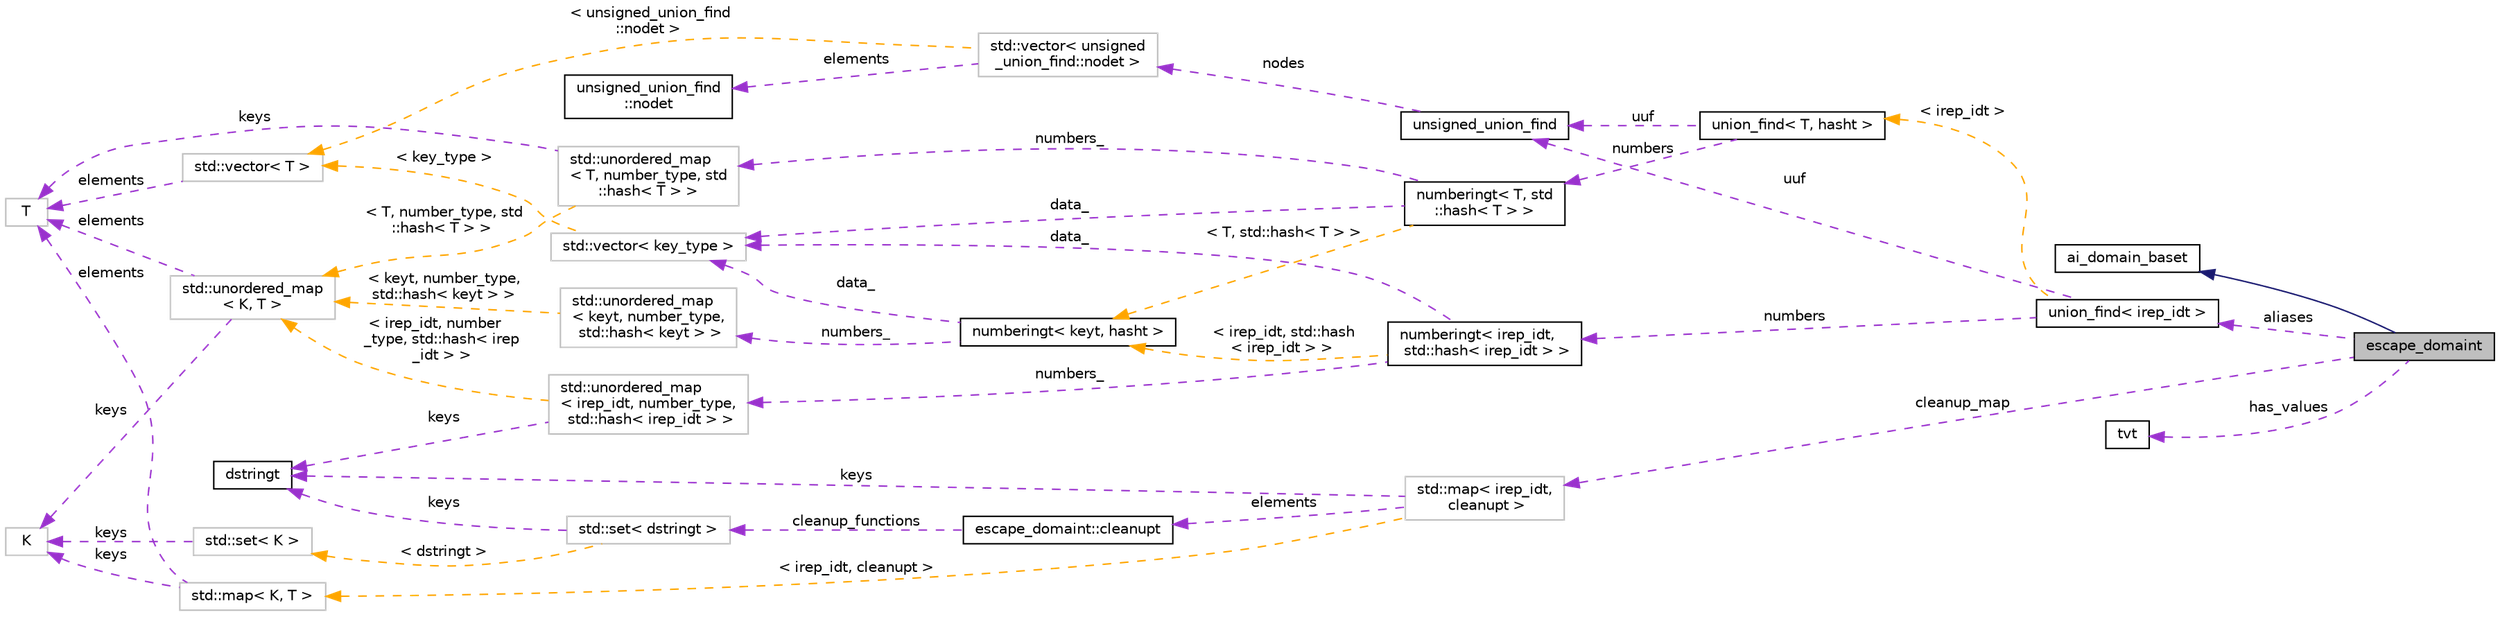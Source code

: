 digraph "escape_domaint"
{
 // LATEX_PDF_SIZE
  bgcolor="transparent";
  edge [fontname="Helvetica",fontsize="10",labelfontname="Helvetica",labelfontsize="10"];
  node [fontname="Helvetica",fontsize="10",shape=record];
  rankdir="LR";
  Node1 [label="escape_domaint",height=0.2,width=0.4,color="black", fillcolor="grey75", style="filled", fontcolor="black",tooltip=" "];
  Node2 -> Node1 [dir="back",color="midnightblue",fontsize="10",style="solid",fontname="Helvetica"];
  Node2 [label="ai_domain_baset",height=0.2,width=0.4,color="black",URL="$classai__domain__baset.html",tooltip="The interface offered by a domain, allows code to manipulate domains without knowing their exact type..."];
  Node3 -> Node1 [dir="back",color="darkorchid3",fontsize="10",style="dashed",label=" cleanup_map" ,fontname="Helvetica"];
  Node3 [label="std::map\< irep_idt,\l cleanupt \>",height=0.2,width=0.4,color="grey75",tooltip=" "];
  Node4 -> Node3 [dir="back",color="darkorchid3",fontsize="10",style="dashed",label=" elements" ,fontname="Helvetica"];
  Node4 [label="escape_domaint::cleanupt",height=0.2,width=0.4,color="black",URL="$structescape__domaint_1_1cleanupt.html",tooltip=" "];
  Node5 -> Node4 [dir="back",color="darkorchid3",fontsize="10",style="dashed",label=" cleanup_functions" ,fontname="Helvetica"];
  Node5 [label="std::set\< dstringt \>",height=0.2,width=0.4,color="grey75",tooltip=" "];
  Node6 -> Node5 [dir="back",color="darkorchid3",fontsize="10",style="dashed",label=" keys" ,fontname="Helvetica"];
  Node6 [label="dstringt",height=0.2,width=0.4,color="black",URL="$classdstringt.html",tooltip="dstringt has one field, an unsigned integer no which is an index into a static table of strings."];
  Node7 -> Node5 [dir="back",color="orange",fontsize="10",style="dashed",label=" \< dstringt \>" ,fontname="Helvetica"];
  Node7 [label="std::set\< K \>",height=0.2,width=0.4,color="grey75",tooltip="STL class."];
  Node8 -> Node7 [dir="back",color="darkorchid3",fontsize="10",style="dashed",label=" keys" ,fontname="Helvetica"];
  Node8 [label="K",height=0.2,width=0.4,color="grey75",tooltip=" "];
  Node6 -> Node3 [dir="back",color="darkorchid3",fontsize="10",style="dashed",label=" keys" ,fontname="Helvetica"];
  Node9 -> Node3 [dir="back",color="orange",fontsize="10",style="dashed",label=" \< irep_idt, cleanupt \>" ,fontname="Helvetica"];
  Node9 [label="std::map\< K, T \>",height=0.2,width=0.4,color="grey75",tooltip="STL class."];
  Node8 -> Node9 [dir="back",color="darkorchid3",fontsize="10",style="dashed",label=" keys" ,fontname="Helvetica"];
  Node10 -> Node9 [dir="back",color="darkorchid3",fontsize="10",style="dashed",label=" elements" ,fontname="Helvetica"];
  Node10 [label="T",height=0.2,width=0.4,color="grey75",tooltip=" "];
  Node11 -> Node1 [dir="back",color="darkorchid3",fontsize="10",style="dashed",label=" has_values" ,fontname="Helvetica"];
  Node11 [label="tvt",height=0.2,width=0.4,color="black",URL="$classtvt.html",tooltip=" "];
  Node12 -> Node1 [dir="back",color="darkorchid3",fontsize="10",style="dashed",label=" aliases" ,fontname="Helvetica"];
  Node12 [label="union_find\< irep_idt \>",height=0.2,width=0.4,color="black",URL="$classunion__find.html",tooltip=" "];
  Node13 -> Node12 [dir="back",color="darkorchid3",fontsize="10",style="dashed",label=" numbers" ,fontname="Helvetica"];
  Node13 [label="numberingt\< irep_idt,\l std::hash\< irep_idt \> \>",height=0.2,width=0.4,color="black",URL="$classnumberingt.html",tooltip=" "];
  Node14 -> Node13 [dir="back",color="darkorchid3",fontsize="10",style="dashed",label=" numbers_" ,fontname="Helvetica"];
  Node14 [label="std::unordered_map\l\< irep_idt, number_type,\l std::hash\< irep_idt \> \>",height=0.2,width=0.4,color="grey75",tooltip=" "];
  Node6 -> Node14 [dir="back",color="darkorchid3",fontsize="10",style="dashed",label=" keys" ,fontname="Helvetica"];
  Node15 -> Node14 [dir="back",color="orange",fontsize="10",style="dashed",label=" \< irep_idt, number\l_type, std::hash\< irep\l_idt \> \>" ,fontname="Helvetica"];
  Node15 [label="std::unordered_map\l\< K, T \>",height=0.2,width=0.4,color="grey75",tooltip="STL class."];
  Node8 -> Node15 [dir="back",color="darkorchid3",fontsize="10",style="dashed",label=" keys" ,fontname="Helvetica"];
  Node10 -> Node15 [dir="back",color="darkorchid3",fontsize="10",style="dashed",label=" elements" ,fontname="Helvetica"];
  Node16 -> Node13 [dir="back",color="darkorchid3",fontsize="10",style="dashed",label=" data_" ,fontname="Helvetica"];
  Node16 [label="std::vector\< key_type \>",height=0.2,width=0.4,color="grey75",tooltip=" "];
  Node17 -> Node16 [dir="back",color="orange",fontsize="10",style="dashed",label=" \< key_type \>" ,fontname="Helvetica"];
  Node17 [label="std::vector\< T \>",height=0.2,width=0.4,color="grey75",tooltip="STL class."];
  Node10 -> Node17 [dir="back",color="darkorchid3",fontsize="10",style="dashed",label=" elements" ,fontname="Helvetica"];
  Node18 -> Node13 [dir="back",color="orange",fontsize="10",style="dashed",label=" \< irep_idt, std::hash\l\< irep_idt \> \>" ,fontname="Helvetica"];
  Node18 [label="numberingt\< keyt, hasht \>",height=0.2,width=0.4,color="black",URL="$classnumberingt.html",tooltip=" "];
  Node19 -> Node18 [dir="back",color="darkorchid3",fontsize="10",style="dashed",label=" numbers_" ,fontname="Helvetica"];
  Node19 [label="std::unordered_map\l\< keyt, number_type,\l std::hash\< keyt \> \>",height=0.2,width=0.4,color="grey75",tooltip=" "];
  Node15 -> Node19 [dir="back",color="orange",fontsize="10",style="dashed",label=" \< keyt, number_type,\l std::hash\< keyt \> \>" ,fontname="Helvetica"];
  Node16 -> Node18 [dir="back",color="darkorchid3",fontsize="10",style="dashed",label=" data_" ,fontname="Helvetica"];
  Node20 -> Node12 [dir="back",color="darkorchid3",fontsize="10",style="dashed",label=" uuf" ,fontname="Helvetica"];
  Node20 [label="unsigned_union_find",height=0.2,width=0.4,color="black",URL="$classunsigned__union__find.html",tooltip=" "];
  Node21 -> Node20 [dir="back",color="darkorchid3",fontsize="10",style="dashed",label=" nodes" ,fontname="Helvetica"];
  Node21 [label="std::vector\< unsigned\l_union_find::nodet \>",height=0.2,width=0.4,color="grey75",tooltip=" "];
  Node22 -> Node21 [dir="back",color="darkorchid3",fontsize="10",style="dashed",label=" elements" ,fontname="Helvetica"];
  Node22 [label="unsigned_union_find\l::nodet",height=0.2,width=0.4,color="black",URL="$structunsigned__union__find_1_1nodet.html",tooltip=" "];
  Node17 -> Node21 [dir="back",color="orange",fontsize="10",style="dashed",label=" \< unsigned_union_find\l::nodet \>" ,fontname="Helvetica"];
  Node23 -> Node12 [dir="back",color="orange",fontsize="10",style="dashed",label=" \< irep_idt \>" ,fontname="Helvetica"];
  Node23 [label="union_find\< T, hasht \>",height=0.2,width=0.4,color="black",URL="$classunion__find.html",tooltip=" "];
  Node20 -> Node23 [dir="back",color="darkorchid3",fontsize="10",style="dashed",label=" uuf" ,fontname="Helvetica"];
  Node24 -> Node23 [dir="back",color="darkorchid3",fontsize="10",style="dashed",label=" numbers" ,fontname="Helvetica"];
  Node24 [label="numberingt\< T, std\l::hash\< T \> \>",height=0.2,width=0.4,color="black",URL="$classnumberingt.html",tooltip=" "];
  Node25 -> Node24 [dir="back",color="darkorchid3",fontsize="10",style="dashed",label=" numbers_" ,fontname="Helvetica"];
  Node25 [label="std::unordered_map\l\< T, number_type, std\l::hash\< T \> \>",height=0.2,width=0.4,color="grey75",tooltip=" "];
  Node10 -> Node25 [dir="back",color="darkorchid3",fontsize="10",style="dashed",label=" keys" ,fontname="Helvetica"];
  Node15 -> Node25 [dir="back",color="orange",fontsize="10",style="dashed",label=" \< T, number_type, std\l::hash\< T \> \>" ,fontname="Helvetica"];
  Node16 -> Node24 [dir="back",color="darkorchid3",fontsize="10",style="dashed",label=" data_" ,fontname="Helvetica"];
  Node18 -> Node24 [dir="back",color="orange",fontsize="10",style="dashed",label=" \< T, std::hash\< T \> \>" ,fontname="Helvetica"];
}
